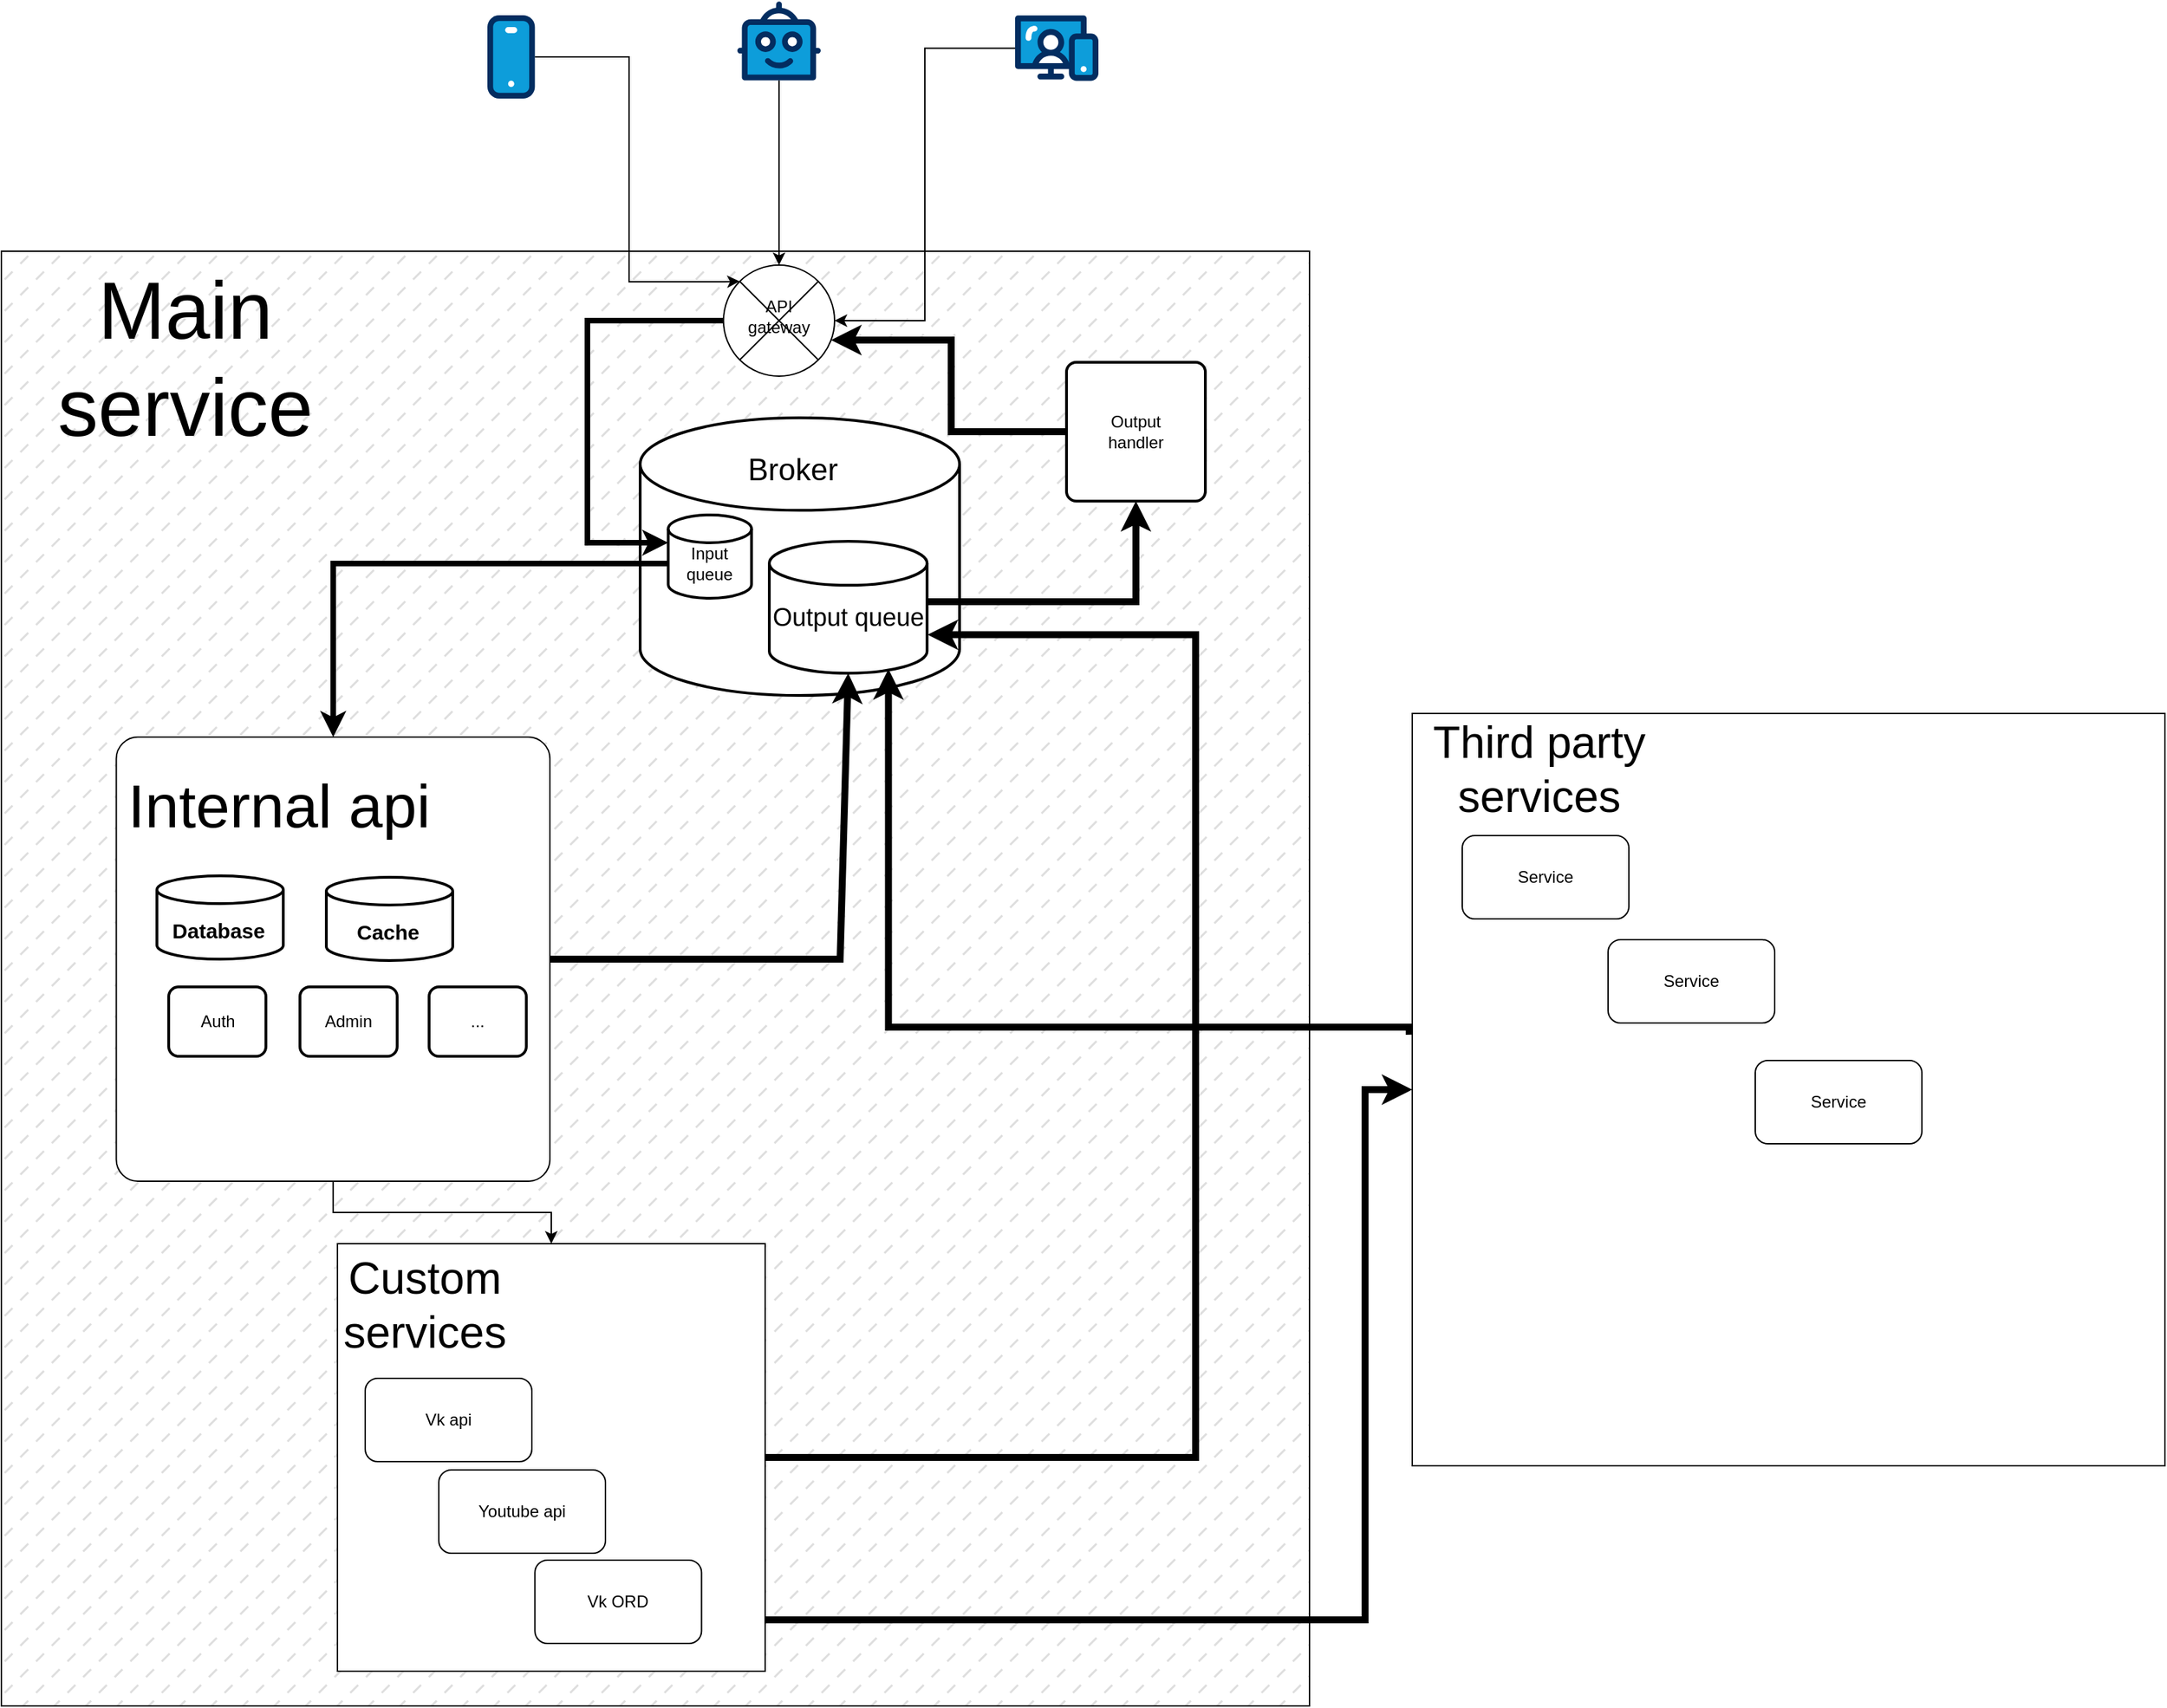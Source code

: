 <mxfile version="23.0.2" type="github">
  <diagram name="Страница — 1" id="3ypb12OLn9cbFuzDpMZV">
    <mxGraphModel dx="1083" dy="553" grid="0" gridSize="10" guides="1" tooltips="1" connect="1" arrows="1" fold="1" page="1" pageScale="1" pageWidth="1654" pageHeight="2336" math="0" shadow="0">
      <root>
        <mxCell id="0" />
        <mxCell id="1" parent="0" />
        <mxCell id="QA4K_AYcnJ7Ef9XnevaO-1" value="" style="rounded=0;whiteSpace=wrap;html=1;fillColor=#dedede;fillStyle=dashed;" vertex="1" parent="1">
          <mxGeometry x="60" y="300" width="942" height="1048" as="geometry" />
        </mxCell>
        <mxCell id="QA4K_AYcnJ7Ef9XnevaO-2" style="edgeStyle=orthogonalEdgeStyle;rounded=0;orthogonalLoop=1;jettySize=auto;html=1;" edge="1" parent="1" source="QA4K_AYcnJ7Ef9XnevaO-3" target="QA4K_AYcnJ7Ef9XnevaO-8">
          <mxGeometry relative="1" as="geometry" />
        </mxCell>
        <mxCell id="QA4K_AYcnJ7Ef9XnevaO-3" value="" style="verticalLabelPosition=bottom;aspect=fixed;html=1;shape=mxgraph.salesforce.bots;" vertex="1" parent="1">
          <mxGeometry x="590" y="120" width="60" height="57" as="geometry" />
        </mxCell>
        <mxCell id="QA4K_AYcnJ7Ef9XnevaO-4" style="edgeStyle=orthogonalEdgeStyle;rounded=0;orthogonalLoop=1;jettySize=auto;html=1;entryX=1;entryY=0.5;entryDx=0;entryDy=0;" edge="1" parent="1" source="QA4K_AYcnJ7Ef9XnevaO-5" target="QA4K_AYcnJ7Ef9XnevaO-8">
          <mxGeometry relative="1" as="geometry" />
        </mxCell>
        <mxCell id="QA4K_AYcnJ7Ef9XnevaO-5" value="" style="verticalLabelPosition=bottom;aspect=fixed;html=1;shape=mxgraph.salesforce.web;" vertex="1" parent="1">
          <mxGeometry x="790" y="130" width="60" height="47.4" as="geometry" />
        </mxCell>
        <mxCell id="QA4K_AYcnJ7Ef9XnevaO-6" style="edgeStyle=orthogonalEdgeStyle;rounded=0;orthogonalLoop=1;jettySize=auto;html=1;entryX=0;entryY=0;entryDx=0;entryDy=0;" edge="1" parent="1" source="QA4K_AYcnJ7Ef9XnevaO-7" target="QA4K_AYcnJ7Ef9XnevaO-8">
          <mxGeometry relative="1" as="geometry">
            <Array as="points">
              <mxPoint x="512" y="160" />
              <mxPoint x="512" y="322" />
              <mxPoint x="580" y="322" />
            </Array>
          </mxGeometry>
        </mxCell>
        <mxCell id="QA4K_AYcnJ7Ef9XnevaO-7" value="" style="verticalLabelPosition=bottom;aspect=fixed;html=1;shape=mxgraph.salesforce.apps;" vertex="1" parent="1">
          <mxGeometry x="410" y="130" width="34.2" height="60" as="geometry" />
        </mxCell>
        <mxCell id="QA4K_AYcnJ7Ef9XnevaO-8" value="" style="shape=sumEllipse;perimeter=ellipsePerimeter;whiteSpace=wrap;html=1;backgroundOutline=1;" vertex="1" parent="1">
          <mxGeometry x="580" y="310" width="80" height="80" as="geometry" />
        </mxCell>
        <mxCell id="QA4K_AYcnJ7Ef9XnevaO-9" value="API gateway" style="text;html=1;strokeColor=none;fillColor=none;align=center;verticalAlign=middle;whiteSpace=wrap;rounded=0;" vertex="1" parent="1">
          <mxGeometry x="590" y="332" width="60" height="30" as="geometry" />
        </mxCell>
        <mxCell id="QA4K_AYcnJ7Ef9XnevaO-10" value="Main service&lt;br style=&quot;font-size: 58px;&quot;&gt;" style="text;html=1;strokeColor=none;fillColor=none;align=center;verticalAlign=middle;whiteSpace=wrap;rounded=0;fontSize=58;" vertex="1" parent="1">
          <mxGeometry x="72" y="310" width="241" height="133" as="geometry" />
        </mxCell>
        <mxCell id="QA4K_AYcnJ7Ef9XnevaO-11" style="edgeStyle=orthogonalEdgeStyle;rounded=0;orthogonalLoop=1;jettySize=auto;html=1;exitX=0.5;exitY=1;exitDx=0;exitDy=0;" edge="1" parent="1" source="QA4K_AYcnJ7Ef9XnevaO-12" target="QA4K_AYcnJ7Ef9XnevaO-33">
          <mxGeometry relative="1" as="geometry" />
        </mxCell>
        <mxCell id="QA4K_AYcnJ7Ef9XnevaO-12" value="" style="rounded=1;whiteSpace=wrap;html=1;arcSize=5;" vertex="1" parent="1">
          <mxGeometry x="142.75" y="650" width="312.25" height="320" as="geometry" />
        </mxCell>
        <mxCell id="QA4K_AYcnJ7Ef9XnevaO-13" value="&lt;font style=&quot;font-size: 44px;&quot;&gt;Internal api&lt;/font&gt;" style="text;html=1;strokeColor=none;fillColor=none;align=center;verticalAlign=middle;whiteSpace=wrap;rounded=0;" vertex="1" parent="1">
          <mxGeometry x="150" y="650" width="220" height="100" as="geometry" />
        </mxCell>
        <mxCell id="QA4K_AYcnJ7Ef9XnevaO-14" value="Auth" style="rounded=1;whiteSpace=wrap;html=1;absoluteArcSize=1;arcSize=14;strokeWidth=2;" vertex="1" parent="1">
          <mxGeometry x="180.5" y="830" width="70" height="50" as="geometry" />
        </mxCell>
        <mxCell id="QA4K_AYcnJ7Ef9XnevaO-15" value="" style="strokeWidth=2;html=1;shape=mxgraph.flowchart.database;whiteSpace=wrap;" vertex="1" parent="1">
          <mxGeometry x="520" y="420" width="230" height="200" as="geometry" />
        </mxCell>
        <mxCell id="QA4K_AYcnJ7Ef9XnevaO-16" value="Admin" style="rounded=1;whiteSpace=wrap;html=1;absoluteArcSize=1;arcSize=14;strokeWidth=2;" vertex="1" parent="1">
          <mxGeometry x="275" y="830" width="70" height="50" as="geometry" />
        </mxCell>
        <mxCell id="QA4K_AYcnJ7Ef9XnevaO-17" value="..." style="rounded=1;whiteSpace=wrap;html=1;absoluteArcSize=1;arcSize=14;strokeWidth=2;" vertex="1" parent="1">
          <mxGeometry x="368" y="830" width="70" height="50" as="geometry" />
        </mxCell>
        <mxCell id="QA4K_AYcnJ7Ef9XnevaO-18" value="" style="group;fontSize=19;" vertex="1" connectable="0" parent="1">
          <mxGeometry x="613" y="509" width="114" height="95" as="geometry" />
        </mxCell>
        <mxCell id="QA4K_AYcnJ7Ef9XnevaO-19" value="" style="strokeWidth=2;html=1;shape=mxgraph.flowchart.database;whiteSpace=wrap;" vertex="1" parent="QA4K_AYcnJ7Ef9XnevaO-18">
          <mxGeometry width="113.621" height="95" as="geometry" />
        </mxCell>
        <mxCell id="QA4K_AYcnJ7Ef9XnevaO-20" value="&lt;font style=&quot;font-size: 18px;&quot;&gt;Output queue&lt;/font&gt;" style="text;html=1;strokeColor=none;fillColor=none;align=center;verticalAlign=middle;whiteSpace=wrap;rounded=0;" vertex="1" parent="QA4K_AYcnJ7Ef9XnevaO-18">
          <mxGeometry x="0.379" y="31.667" width="113.621" height="47.5" as="geometry" />
        </mxCell>
        <mxCell id="QA4K_AYcnJ7Ef9XnevaO-21" style="edgeStyle=orthogonalEdgeStyle;rounded=0;orthogonalLoop=1;jettySize=auto;html=1;strokeWidth=5;" edge="1" parent="1" source="QA4K_AYcnJ7Ef9XnevaO-22" target="QA4K_AYcnJ7Ef9XnevaO-8">
          <mxGeometry relative="1" as="geometry">
            <Array as="points">
              <mxPoint x="744" y="430" />
              <mxPoint x="744" y="364" />
            </Array>
          </mxGeometry>
        </mxCell>
        <mxCell id="QA4K_AYcnJ7Ef9XnevaO-22" value="" style="rounded=1;whiteSpace=wrap;html=1;absoluteArcSize=1;arcSize=14;strokeWidth=2;" vertex="1" parent="1">
          <mxGeometry x="827" y="380" width="100" height="100" as="geometry" />
        </mxCell>
        <mxCell id="QA4K_AYcnJ7Ef9XnevaO-23" value="" style="group" vertex="1" connectable="0" parent="1">
          <mxGeometry x="560" y="490" width="60.2" height="60" as="geometry" />
        </mxCell>
        <mxCell id="QA4K_AYcnJ7Ef9XnevaO-24" value="" style="strokeWidth=2;html=1;shape=mxgraph.flowchart.database;whiteSpace=wrap;" vertex="1" parent="QA4K_AYcnJ7Ef9XnevaO-23">
          <mxGeometry x="-19.8" width="60" height="60" as="geometry" />
        </mxCell>
        <mxCell id="QA4K_AYcnJ7Ef9XnevaO-25" value="Input queue" style="text;html=1;strokeColor=none;fillColor=none;align=center;verticalAlign=middle;whiteSpace=wrap;rounded=0;" vertex="1" parent="QA4K_AYcnJ7Ef9XnevaO-23">
          <mxGeometry x="-19.8" y="20" width="60" height="30" as="geometry" />
        </mxCell>
        <mxCell id="QA4K_AYcnJ7Ef9XnevaO-26" style="edgeStyle=orthogonalEdgeStyle;rounded=0;orthogonalLoop=1;jettySize=auto;html=1;strokeWidth=4;" edge="1" parent="1" source="QA4K_AYcnJ7Ef9XnevaO-25" target="QA4K_AYcnJ7Ef9XnevaO-12">
          <mxGeometry relative="1" as="geometry" />
        </mxCell>
        <mxCell id="QA4K_AYcnJ7Ef9XnevaO-27" value="" style="endArrow=classic;html=1;rounded=0;exitX=1;exitY=0.5;exitDx=0;exitDy=0;entryX=0.5;entryY=1;entryDx=0;entryDy=0;strokeWidth=5;entryPerimeter=0;" edge="1" parent="1" source="QA4K_AYcnJ7Ef9XnevaO-12" target="QA4K_AYcnJ7Ef9XnevaO-19">
          <mxGeometry width="50" height="50" relative="1" as="geometry">
            <mxPoint x="750" y="780" as="sourcePoint" />
            <mxPoint x="800" y="730" as="targetPoint" />
            <Array as="points">
              <mxPoint x="636" y="810" />
              <mxPoint x="664" y="810" />
            </Array>
          </mxGeometry>
        </mxCell>
        <mxCell id="QA4K_AYcnJ7Ef9XnevaO-28" style="edgeStyle=orthogonalEdgeStyle;rounded=0;orthogonalLoop=1;jettySize=auto;html=1;exitX=1;exitY=0.25;exitDx=0;exitDy=0;strokeWidth=5;" edge="1" parent="1" source="QA4K_AYcnJ7Ef9XnevaO-20" target="QA4K_AYcnJ7Ef9XnevaO-22">
          <mxGeometry relative="1" as="geometry" />
        </mxCell>
        <mxCell id="QA4K_AYcnJ7Ef9XnevaO-29" value="Output handler" style="text;html=1;strokeColor=none;fillColor=none;align=center;verticalAlign=middle;whiteSpace=wrap;rounded=0;" vertex="1" parent="1">
          <mxGeometry x="847" y="415" width="60" height="30" as="geometry" />
        </mxCell>
        <mxCell id="QA4K_AYcnJ7Ef9XnevaO-30" style="edgeStyle=orthogonalEdgeStyle;rounded=0;orthogonalLoop=1;jettySize=auto;html=1;exitX=0;exitY=0.5;exitDx=0;exitDy=0;strokeWidth=4;entryX=0;entryY=0;entryDx=0;entryDy=0;" edge="1" parent="1" source="QA4K_AYcnJ7Ef9XnevaO-8" target="QA4K_AYcnJ7Ef9XnevaO-25">
          <mxGeometry relative="1" as="geometry">
            <Array as="points">
              <mxPoint x="482" y="350" />
              <mxPoint x="482" y="510" />
            </Array>
            <mxPoint x="539" y="517" as="targetPoint" />
          </mxGeometry>
        </mxCell>
        <mxCell id="QA4K_AYcnJ7Ef9XnevaO-31" style="edgeStyle=orthogonalEdgeStyle;rounded=0;orthogonalLoop=1;jettySize=auto;html=1;fillColor=#d5e8d4;strokeColor=#000000;strokeWidth=5;" edge="1" parent="1" source="QA4K_AYcnJ7Ef9XnevaO-33" target="QA4K_AYcnJ7Ef9XnevaO-40">
          <mxGeometry relative="1" as="geometry">
            <Array as="points">
              <mxPoint x="1042" y="1286" />
            </Array>
          </mxGeometry>
        </mxCell>
        <mxCell id="QA4K_AYcnJ7Ef9XnevaO-32" style="edgeStyle=orthogonalEdgeStyle;rounded=0;orthogonalLoop=1;jettySize=auto;html=1;exitX=1;exitY=0.5;exitDx=0;exitDy=0;entryX=1;entryY=0.75;entryDx=0;entryDy=0;strokeWidth=5;" edge="1" parent="1" source="QA4K_AYcnJ7Ef9XnevaO-33" target="QA4K_AYcnJ7Ef9XnevaO-20">
          <mxGeometry relative="1" as="geometry">
            <Array as="points">
              <mxPoint x="920" y="1169" />
              <mxPoint x="920" y="576" />
            </Array>
          </mxGeometry>
        </mxCell>
        <mxCell id="QA4K_AYcnJ7Ef9XnevaO-33" value="" style="whiteSpace=wrap;html=1;aspect=fixed;" vertex="1" parent="1">
          <mxGeometry x="302" y="1015" width="308" height="308" as="geometry" />
        </mxCell>
        <mxCell id="QA4K_AYcnJ7Ef9XnevaO-34" value="&lt;font style=&quot;font-size: 32px;&quot;&gt;Custom services&lt;br&gt;&lt;/font&gt;" style="text;html=1;strokeColor=none;fillColor=none;align=center;verticalAlign=middle;whiteSpace=wrap;rounded=0;" vertex="1" parent="1">
          <mxGeometry x="335" y="1044" width="60" height="30" as="geometry" />
        </mxCell>
        <mxCell id="QA4K_AYcnJ7Ef9XnevaO-35" value="Vk api" style="rounded=1;whiteSpace=wrap;html=1;" vertex="1" parent="1">
          <mxGeometry x="322" y="1112" width="120" height="60" as="geometry" />
        </mxCell>
        <mxCell id="QA4K_AYcnJ7Ef9XnevaO-36" value="Youtube api" style="rounded=1;whiteSpace=wrap;html=1;" vertex="1" parent="1">
          <mxGeometry x="375" y="1178" width="120" height="60" as="geometry" />
        </mxCell>
        <mxCell id="QA4K_AYcnJ7Ef9XnevaO-37" value="Vk ORD" style="rounded=1;whiteSpace=wrap;html=1;" vertex="1" parent="1">
          <mxGeometry x="444.2" y="1243" width="120" height="60" as="geometry" />
        </mxCell>
        <mxCell id="QA4K_AYcnJ7Ef9XnevaO-38" value="&lt;font style=&quot;font-size: 22px;&quot;&gt;Broker&lt;/font&gt;" style="text;html=1;strokeColor=none;fillColor=none;align=center;verticalAlign=middle;whiteSpace=wrap;rounded=0;" vertex="1" parent="1">
          <mxGeometry x="600" y="443" width="60" height="30" as="geometry" />
        </mxCell>
        <mxCell id="QA4K_AYcnJ7Ef9XnevaO-39" style="edgeStyle=orthogonalEdgeStyle;rounded=0;orthogonalLoop=1;jettySize=auto;html=1;exitX=-0.004;exitY=0.427;exitDx=0;exitDy=0;entryX=0.755;entryY=0.969;entryDx=0;entryDy=0;entryPerimeter=0;strokeWidth=5;exitPerimeter=0;" edge="1" parent="1" source="QA4K_AYcnJ7Ef9XnevaO-40" target="QA4K_AYcnJ7Ef9XnevaO-19">
          <mxGeometry relative="1" as="geometry">
            <Array as="points">
              <mxPoint x="1074" y="859" />
              <mxPoint x="699" y="859" />
            </Array>
          </mxGeometry>
        </mxCell>
        <mxCell id="QA4K_AYcnJ7Ef9XnevaO-40" value="Z" style="whiteSpace=wrap;html=1;aspect=fixed;" vertex="1" parent="1">
          <mxGeometry x="1076" y="633" width="542" height="542" as="geometry" />
        </mxCell>
        <mxCell id="QA4K_AYcnJ7Ef9XnevaO-41" value="&lt;font style=&quot;font-size: 32px;&quot;&gt;Third party services&lt;br&gt;&lt;/font&gt;" style="text;html=1;strokeColor=none;fillColor=none;align=center;verticalAlign=middle;whiteSpace=wrap;rounded=0;" vertex="1" parent="1">
          <mxGeometry x="1079" y="658" width="177" height="30" as="geometry" />
        </mxCell>
        <mxCell id="QA4K_AYcnJ7Ef9XnevaO-42" value="Service" style="rounded=1;whiteSpace=wrap;html=1;" vertex="1" parent="1">
          <mxGeometry x="1112" y="721" width="120" height="60" as="geometry" />
        </mxCell>
        <mxCell id="QA4K_AYcnJ7Ef9XnevaO-43" value="Service" style="rounded=1;whiteSpace=wrap;html=1;" vertex="1" parent="1">
          <mxGeometry x="1217" y="796" width="120" height="60" as="geometry" />
        </mxCell>
        <mxCell id="QA4K_AYcnJ7Ef9XnevaO-44" value="Service" style="rounded=1;whiteSpace=wrap;html=1;" vertex="1" parent="1">
          <mxGeometry x="1323" y="883" width="120" height="60" as="geometry" />
        </mxCell>
        <mxCell id="QA4K_AYcnJ7Ef9XnevaO-45" value="" style="group" vertex="1" connectable="0" parent="1">
          <mxGeometry x="160" y="750" width="111" height="60" as="geometry" />
        </mxCell>
        <mxCell id="QA4K_AYcnJ7Ef9XnevaO-46" value="" style="strokeWidth=2;html=1;shape=mxgraph.flowchart.database;whiteSpace=wrap;" vertex="1" parent="QA4K_AYcnJ7Ef9XnevaO-45">
          <mxGeometry x="12" width="91" height="60" as="geometry" />
        </mxCell>
        <mxCell id="QA4K_AYcnJ7Ef9XnevaO-47" value="&lt;font style=&quot;font-size: 15px;&quot;&gt;Database&lt;/font&gt;" style="text;strokeColor=none;fillColor=none;html=1;fontSize=24;fontStyle=1;verticalAlign=middle;align=center;" vertex="1" parent="QA4K_AYcnJ7Ef9XnevaO-45">
          <mxGeometry y="17" width="111" height="40" as="geometry" />
        </mxCell>
        <mxCell id="QA4K_AYcnJ7Ef9XnevaO-53" value="" style="group" vertex="1" connectable="0" parent="1">
          <mxGeometry x="282" y="751" width="111" height="60" as="geometry" />
        </mxCell>
        <mxCell id="QA4K_AYcnJ7Ef9XnevaO-54" value="" style="strokeWidth=2;html=1;shape=mxgraph.flowchart.database;whiteSpace=wrap;" vertex="1" parent="QA4K_AYcnJ7Ef9XnevaO-53">
          <mxGeometry x="12" width="91" height="60" as="geometry" />
        </mxCell>
        <mxCell id="QA4K_AYcnJ7Ef9XnevaO-55" value="&lt;span style=&quot;font-size: 15px;&quot;&gt;Cache&lt;br&gt;&lt;/span&gt;" style="text;strokeColor=none;fillColor=none;html=1;fontSize=24;fontStyle=1;verticalAlign=middle;align=center;" vertex="1" parent="QA4K_AYcnJ7Ef9XnevaO-53">
          <mxGeometry y="17" width="111" height="40" as="geometry" />
        </mxCell>
      </root>
    </mxGraphModel>
  </diagram>
</mxfile>
